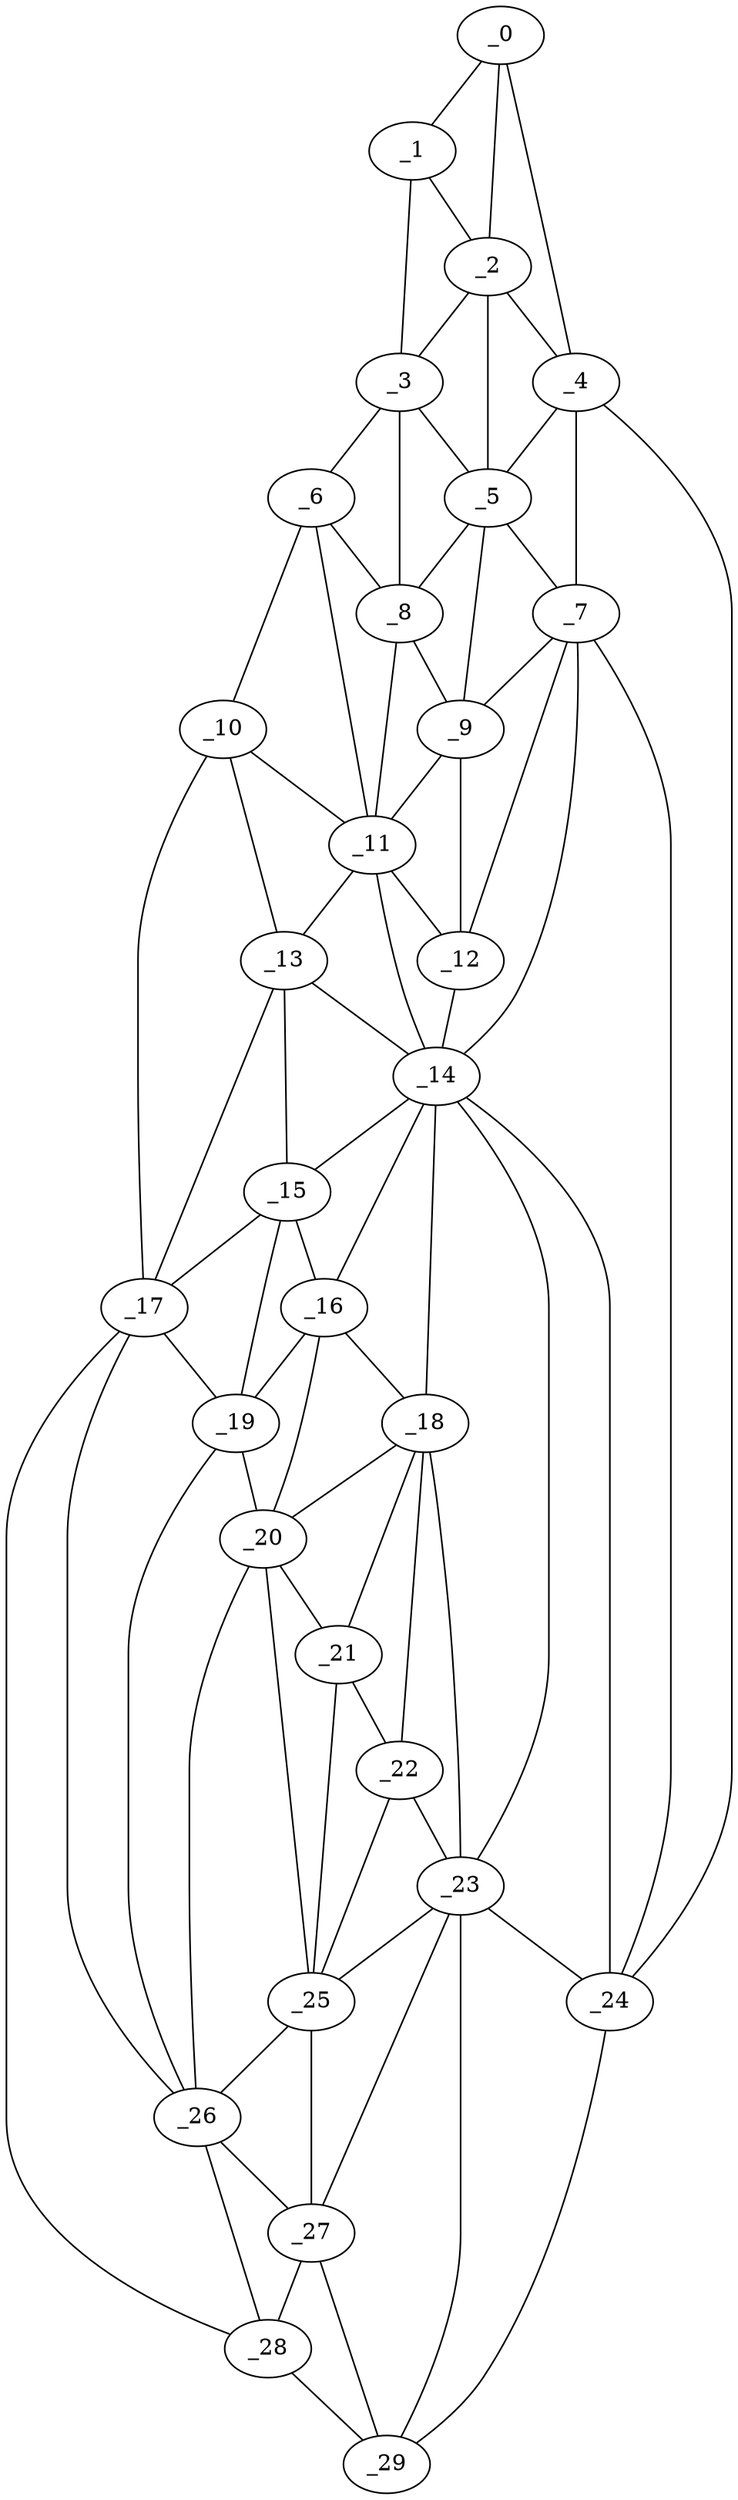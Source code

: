 graph "obj60__300.gxl" {
	_0	 [x=5,
		y=89];
	_1	 [x=10,
		y=62];
	_0 -- _1	 [valence=1];
	_2	 [x=20,
		y=62];
	_0 -- _2	 [valence=2];
	_4	 [x=22,
		y=92];
	_0 -- _4	 [valence=1];
	_1 -- _2	 [valence=2];
	_3	 [x=21,
		y=49];
	_1 -- _3	 [valence=1];
	_2 -- _3	 [valence=1];
	_2 -- _4	 [valence=2];
	_5	 [x=34,
		y=65];
	_2 -- _5	 [valence=2];
	_3 -- _5	 [valence=1];
	_6	 [x=36,
		y=34];
	_3 -- _6	 [valence=1];
	_8	 [x=42,
		y=44];
	_3 -- _8	 [valence=2];
	_4 -- _5	 [valence=2];
	_7	 [x=41,
		y=64];
	_4 -- _7	 [valence=2];
	_24	 [x=97,
		y=104];
	_4 -- _24	 [valence=1];
	_5 -- _7	 [valence=2];
	_5 -- _8	 [valence=2];
	_9	 [x=47,
		y=55];
	_5 -- _9	 [valence=1];
	_6 -- _8	 [valence=1];
	_10	 [x=49,
		y=25];
	_6 -- _10	 [valence=1];
	_11	 [x=52,
		y=39];
	_6 -- _11	 [valence=2];
	_7 -- _9	 [valence=1];
	_12	 [x=53,
		y=57];
	_7 -- _12	 [valence=2];
	_14	 [x=63,
		y=57];
	_7 -- _14	 [valence=2];
	_7 -- _24	 [valence=1];
	_8 -- _9	 [valence=2];
	_8 -- _11	 [valence=2];
	_9 -- _11	 [valence=1];
	_9 -- _12	 [valence=2];
	_10 -- _11	 [valence=1];
	_13	 [x=60,
		y=34];
	_10 -- _13	 [valence=1];
	_17	 [x=74,
		y=23];
	_10 -- _17	 [valence=1];
	_11 -- _12	 [valence=2];
	_11 -- _13	 [valence=2];
	_11 -- _14	 [valence=1];
	_12 -- _14	 [valence=2];
	_13 -- _14	 [valence=2];
	_15	 [x=71,
		y=37];
	_13 -- _15	 [valence=2];
	_13 -- _17	 [valence=2];
	_14 -- _15	 [valence=2];
	_16	 [x=72,
		y=56];
	_14 -- _16	 [valence=2];
	_18	 [x=82,
		y=60];
	_14 -- _18	 [valence=2];
	_23	 [x=97,
		y=81];
	_14 -- _23	 [valence=2];
	_14 -- _24	 [valence=2];
	_15 -- _16	 [valence=2];
	_15 -- _17	 [valence=2];
	_19	 [x=83,
		y=36];
	_15 -- _19	 [valence=1];
	_16 -- _18	 [valence=2];
	_16 -- _19	 [valence=2];
	_20	 [x=87,
		y=55];
	_16 -- _20	 [valence=1];
	_17 -- _19	 [valence=1];
	_26	 [x=111,
		y=58];
	_17 -- _26	 [valence=2];
	_28	 [x=122,
		y=64];
	_17 -- _28	 [valence=1];
	_18 -- _20	 [valence=2];
	_21	 [x=92,
		y=61];
	_18 -- _21	 [valence=2];
	_22	 [x=93,
		y=68];
	_18 -- _22	 [valence=1];
	_18 -- _23	 [valence=1];
	_19 -- _20	 [valence=2];
	_19 -- _26	 [valence=1];
	_20 -- _21	 [valence=2];
	_25	 [x=101,
		y=63];
	_20 -- _25	 [valence=1];
	_20 -- _26	 [valence=2];
	_21 -- _22	 [valence=2];
	_21 -- _25	 [valence=2];
	_22 -- _23	 [valence=2];
	_22 -- _25	 [valence=1];
	_23 -- _24	 [valence=2];
	_23 -- _25	 [valence=2];
	_27	 [x=116,
		y=62];
	_23 -- _27	 [valence=1];
	_29	 [x=126,
		y=84];
	_23 -- _29	 [valence=1];
	_24 -- _29	 [valence=1];
	_25 -- _26	 [valence=2];
	_25 -- _27	 [valence=2];
	_26 -- _27	 [valence=1];
	_26 -- _28	 [valence=2];
	_27 -- _28	 [valence=1];
	_27 -- _29	 [valence=2];
	_28 -- _29	 [valence=1];
}
